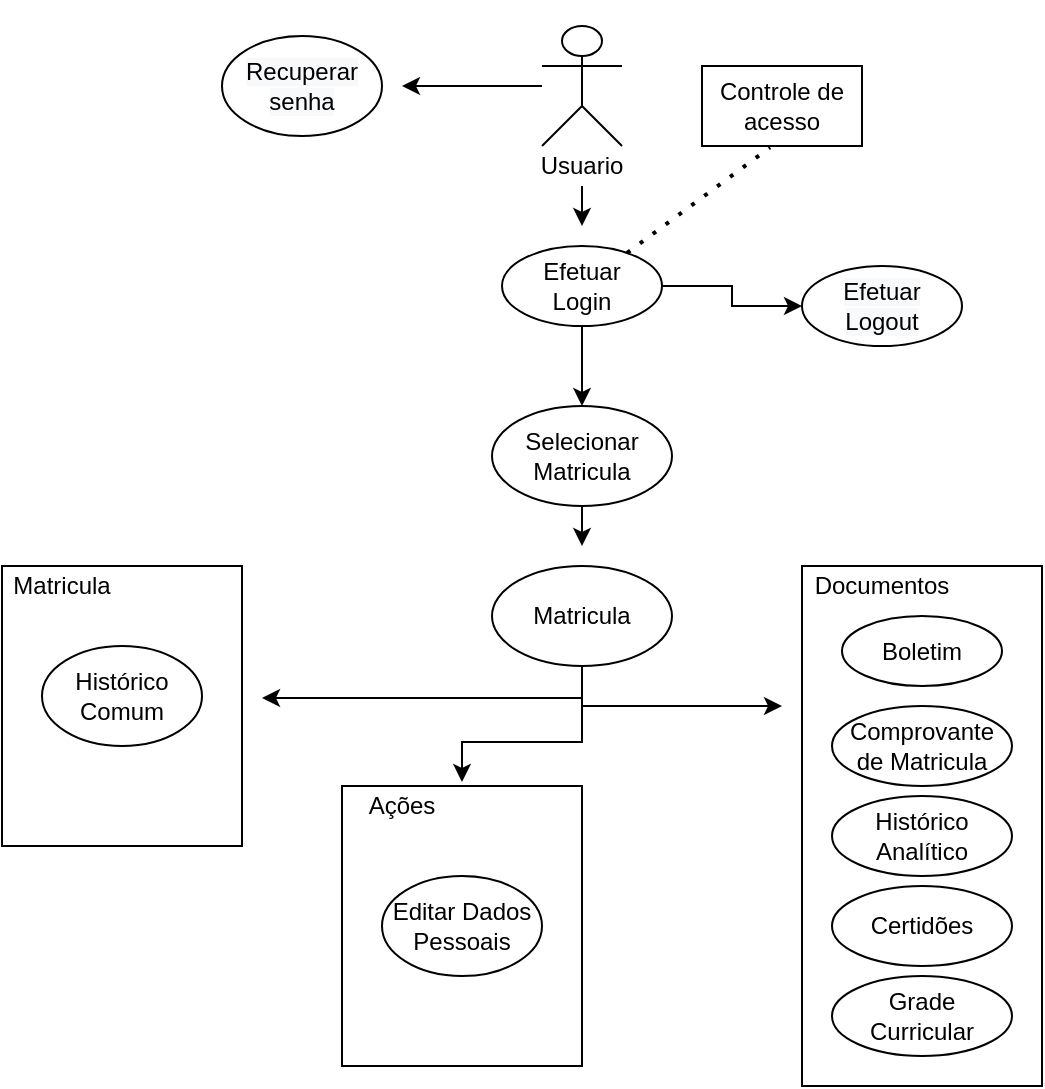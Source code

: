 <mxfile version="14.6.11" type="github">
  <diagram id="OPYDhyZw8JrzDwCMCelt" name="Page-1">
    <mxGraphModel dx="1694" dy="756" grid="1" gridSize="10" guides="1" tooltips="1" connect="1" arrows="1" fold="1" page="1" pageScale="1" pageWidth="827" pageHeight="1169" math="0" shadow="0">
      <root>
        <mxCell id="0" />
        <mxCell id="1" parent="0" />
        <mxCell id="HBqxv1bqDfTO-ePwxY_F-84" value="" style="rounded=0;whiteSpace=wrap;html=1;sketch=0;fontColor=none;" vertex="1" parent="1">
          <mxGeometry x="210" y="350" width="120" height="260" as="geometry" />
        </mxCell>
        <mxCell id="HBqxv1bqDfTO-ePwxY_F-85" value="Documentos" style="text;html=1;strokeColor=none;fillColor=none;align=center;verticalAlign=middle;whiteSpace=wrap;rounded=0;sketch=0;fontColor=none;" vertex="1" parent="1">
          <mxGeometry x="230" y="350" width="40" height="20" as="geometry" />
        </mxCell>
        <mxCell id="HBqxv1bqDfTO-ePwxY_F-82" value="" style="rounded=0;whiteSpace=wrap;html=1;sketch=0;fontColor=none;" vertex="1" parent="1">
          <mxGeometry x="-20" y="460" width="120" height="140" as="geometry" />
        </mxCell>
        <mxCell id="HBqxv1bqDfTO-ePwxY_F-83" value="Ações" style="text;html=1;strokeColor=none;fillColor=none;align=center;verticalAlign=middle;whiteSpace=wrap;rounded=0;sketch=0;fontColor=none;" vertex="1" parent="1">
          <mxGeometry x="-10" y="460" width="40" height="20" as="geometry" />
        </mxCell>
        <mxCell id="HBqxv1bqDfTO-ePwxY_F-80" value="" style="rounded=0;whiteSpace=wrap;html=1;sketch=0;fontColor=none;" vertex="1" parent="1">
          <mxGeometry x="-190" y="350" width="120" height="140" as="geometry" />
        </mxCell>
        <mxCell id="HBqxv1bqDfTO-ePwxY_F-74" style="edgeStyle=orthogonalEdgeStyle;rounded=0;orthogonalLoop=1;jettySize=auto;html=1;fontColor=none;" edge="1" parent="1" source="HBqxv1bqDfTO-ePwxY_F-5">
          <mxGeometry relative="1" as="geometry">
            <mxPoint x="10" y="110" as="targetPoint" />
          </mxGeometry>
        </mxCell>
        <mxCell id="HBqxv1bqDfTO-ePwxY_F-5" value="Actor" style="shape=umlActor;verticalLabelPosition=bottom;verticalAlign=top;outlineConnect=0;fontStyle=1;html=1;noLabel=1;fontColor=none;" vertex="1" parent="1">
          <mxGeometry x="80" y="80" width="40" height="60" as="geometry" />
        </mxCell>
        <mxCell id="HBqxv1bqDfTO-ePwxY_F-73" style="edgeStyle=orthogonalEdgeStyle;rounded=0;orthogonalLoop=1;jettySize=auto;html=1;exitX=0.5;exitY=1;exitDx=0;exitDy=0;fontColor=none;" edge="1" parent="1" source="HBqxv1bqDfTO-ePwxY_F-14">
          <mxGeometry relative="1" as="geometry">
            <mxPoint x="100" y="180" as="targetPoint" />
          </mxGeometry>
        </mxCell>
        <mxCell id="HBqxv1bqDfTO-ePwxY_F-14" value="Usuario" style="text;html=1;strokeColor=none;fillColor=none;align=center;verticalAlign=middle;whiteSpace=wrap;rounded=0;fontColor=none;" vertex="1" parent="1">
          <mxGeometry x="80" y="140" width="40" height="20" as="geometry" />
        </mxCell>
        <mxCell id="HBqxv1bqDfTO-ePwxY_F-31" value="Controle de acesso" style="rounded=0;whiteSpace=wrap;html=1;fontColor=none;" vertex="1" parent="1">
          <mxGeometry x="160" y="100" width="80" height="40" as="geometry" />
        </mxCell>
        <mxCell id="HBqxv1bqDfTO-ePwxY_F-43" value="" style="endArrow=none;dashed=1;html=1;dashPattern=1 3;strokeWidth=2;fontColor=none;entryX=0.425;entryY=1.018;entryDx=0;entryDy=0;entryPerimeter=0;" edge="1" parent="1" source="HBqxv1bqDfTO-ePwxY_F-49" target="HBqxv1bqDfTO-ePwxY_F-31">
          <mxGeometry width="50" height="50" relative="1" as="geometry">
            <mxPoint x="160" y="160" as="sourcePoint" />
            <mxPoint x="210" y="110" as="targetPoint" />
          </mxGeometry>
        </mxCell>
        <mxCell id="HBqxv1bqDfTO-ePwxY_F-45" value="&#xa;&#xa;&lt;span style=&quot;color: rgb(0, 0, 0); font-family: helvetica; font-size: 12px; font-style: normal; font-weight: 400; letter-spacing: normal; text-align: center; text-indent: 0px; text-transform: none; word-spacing: 0px; background-color: rgb(248, 249, 250); display: inline; float: none;&quot;&gt;Efetuar Logout&lt;/span&gt;&#xa;&#xa;" style="ellipse;whiteSpace=wrap;html=1;rounded=0;sketch=0;fontColor=none;" vertex="1" parent="1">
          <mxGeometry x="210" y="200" width="80" height="40" as="geometry" />
        </mxCell>
        <mxCell id="HBqxv1bqDfTO-ePwxY_F-72" style="edgeStyle=orthogonalEdgeStyle;rounded=0;orthogonalLoop=1;jettySize=auto;html=1;entryX=0;entryY=0.5;entryDx=0;entryDy=0;fontColor=none;" edge="1" parent="1" source="HBqxv1bqDfTO-ePwxY_F-49" target="HBqxv1bqDfTO-ePwxY_F-45">
          <mxGeometry relative="1" as="geometry" />
        </mxCell>
        <mxCell id="HBqxv1bqDfTO-ePwxY_F-77" style="edgeStyle=orthogonalEdgeStyle;rounded=0;orthogonalLoop=1;jettySize=auto;html=1;fontColor=none;" edge="1" parent="1" source="HBqxv1bqDfTO-ePwxY_F-49">
          <mxGeometry relative="1" as="geometry">
            <mxPoint x="100" y="270" as="targetPoint" />
          </mxGeometry>
        </mxCell>
        <mxCell id="HBqxv1bqDfTO-ePwxY_F-49" value="Efetuar &lt;br&gt;Login" style="ellipse;whiteSpace=wrap;html=1;rounded=0;sketch=0;fontColor=none;" vertex="1" parent="1">
          <mxGeometry x="60" y="190" width="80" height="40" as="geometry" />
        </mxCell>
        <mxCell id="HBqxv1bqDfTO-ePwxY_F-51" value="&#xa;&#xa;&lt;span style=&quot;color: rgb(0, 0, 0); font-family: helvetica; font-size: 12px; font-style: normal; font-weight: 400; letter-spacing: normal; text-align: center; text-indent: 0px; text-transform: none; word-spacing: 0px; background-color: rgb(248, 249, 250); display: inline; float: none;&quot;&gt;Recuperar senha&lt;/span&gt;&#xa;&#xa;" style="ellipse;whiteSpace=wrap;html=1;rounded=0;sketch=0;fontColor=none;" vertex="1" parent="1">
          <mxGeometry x="-80" y="85" width="80" height="50" as="geometry" />
        </mxCell>
        <mxCell id="HBqxv1bqDfTO-ePwxY_F-62" style="edgeStyle=orthogonalEdgeStyle;rounded=0;orthogonalLoop=1;jettySize=auto;html=1;fontColor=none;" edge="1" parent="1">
          <mxGeometry relative="1" as="geometry">
            <mxPoint x="100" y="375.0" as="sourcePoint" />
            <mxPoint x="-60" y="416" as="targetPoint" />
            <Array as="points">
              <mxPoint x="100" y="416" />
            </Array>
          </mxGeometry>
        </mxCell>
        <mxCell id="HBqxv1bqDfTO-ePwxY_F-63" style="edgeStyle=orthogonalEdgeStyle;rounded=0;orthogonalLoop=1;jettySize=auto;html=1;fontColor=none;" edge="1" parent="1">
          <mxGeometry relative="1" as="geometry">
            <mxPoint x="40" y="458" as="targetPoint" />
            <mxPoint x="100" y="374.0" as="sourcePoint" />
            <Array as="points">
              <mxPoint x="100" y="438" />
              <mxPoint x="40" y="438" />
            </Array>
          </mxGeometry>
        </mxCell>
        <mxCell id="HBqxv1bqDfTO-ePwxY_F-88" style="edgeStyle=orthogonalEdgeStyle;rounded=0;orthogonalLoop=1;jettySize=auto;html=1;fontColor=none;" edge="1" parent="1" source="HBqxv1bqDfTO-ePwxY_F-53">
          <mxGeometry relative="1" as="geometry">
            <mxPoint x="200" y="420" as="targetPoint" />
            <Array as="points">
              <mxPoint x="100" y="420" />
            </Array>
          </mxGeometry>
        </mxCell>
        <mxCell id="HBqxv1bqDfTO-ePwxY_F-53" value="Matricula" style="ellipse;whiteSpace=wrap;html=1;rounded=0;sketch=0;fontColor=none;" vertex="1" parent="1">
          <mxGeometry x="55" y="350" width="90" height="50" as="geometry" />
        </mxCell>
        <mxCell id="HBqxv1bqDfTO-ePwxY_F-57" value="Histórico&lt;br&gt;Comum" style="ellipse;whiteSpace=wrap;html=1;rounded=0;sketch=0;fontColor=none;" vertex="1" parent="1">
          <mxGeometry x="-170" y="390" width="80" height="50" as="geometry" />
        </mxCell>
        <mxCell id="HBqxv1bqDfTO-ePwxY_F-59" value="Editar Dados Pessoais" style="ellipse;whiteSpace=wrap;html=1;rounded=0;sketch=0;fontColor=none;" vertex="1" parent="1">
          <mxGeometry y="505" width="80" height="50" as="geometry" />
        </mxCell>
        <mxCell id="HBqxv1bqDfTO-ePwxY_F-61" value="Boletim" style="ellipse;whiteSpace=wrap;html=1;rounded=0;sketch=0;fontColor=none;" vertex="1" parent="1">
          <mxGeometry x="230" y="375" width="80" height="35" as="geometry" />
        </mxCell>
        <mxCell id="HBqxv1bqDfTO-ePwxY_F-79" style="edgeStyle=orthogonalEdgeStyle;rounded=0;orthogonalLoop=1;jettySize=auto;html=1;fontColor=none;" edge="1" parent="1" source="HBqxv1bqDfTO-ePwxY_F-78">
          <mxGeometry relative="1" as="geometry">
            <mxPoint x="100" y="340" as="targetPoint" />
          </mxGeometry>
        </mxCell>
        <mxCell id="HBqxv1bqDfTO-ePwxY_F-78" value="Selecionar Matricula" style="ellipse;whiteSpace=wrap;html=1;rounded=0;sketch=0;fontColor=none;" vertex="1" parent="1">
          <mxGeometry x="55" y="270" width="90" height="50" as="geometry" />
        </mxCell>
        <mxCell id="HBqxv1bqDfTO-ePwxY_F-81" value="Matricula&lt;br&gt;" style="text;html=1;strokeColor=none;fillColor=none;align=center;verticalAlign=middle;whiteSpace=wrap;rounded=0;sketch=0;fontColor=none;" vertex="1" parent="1">
          <mxGeometry x="-180" y="350" width="40" height="20" as="geometry" />
        </mxCell>
        <mxCell id="HBqxv1bqDfTO-ePwxY_F-89" value="Comprovante de Matricula" style="ellipse;whiteSpace=wrap;html=1;rounded=0;sketch=0;fontColor=none;" vertex="1" parent="1">
          <mxGeometry x="225" y="420" width="90" height="40" as="geometry" />
        </mxCell>
        <mxCell id="HBqxv1bqDfTO-ePwxY_F-90" value="Histórico Analítico" style="ellipse;whiteSpace=wrap;html=1;rounded=0;sketch=0;fontColor=none;" vertex="1" parent="1">
          <mxGeometry x="225" y="465" width="90" height="40" as="geometry" />
        </mxCell>
        <mxCell id="HBqxv1bqDfTO-ePwxY_F-91" value="Certidões" style="ellipse;whiteSpace=wrap;html=1;rounded=0;sketch=0;fontColor=none;" vertex="1" parent="1">
          <mxGeometry x="225" y="510" width="90" height="40" as="geometry" />
        </mxCell>
        <mxCell id="HBqxv1bqDfTO-ePwxY_F-92" value="Grade Curricular" style="ellipse;whiteSpace=wrap;html=1;rounded=0;sketch=0;fontColor=none;" vertex="1" parent="1">
          <mxGeometry x="225" y="555" width="90" height="40" as="geometry" />
        </mxCell>
      </root>
    </mxGraphModel>
  </diagram>
</mxfile>
